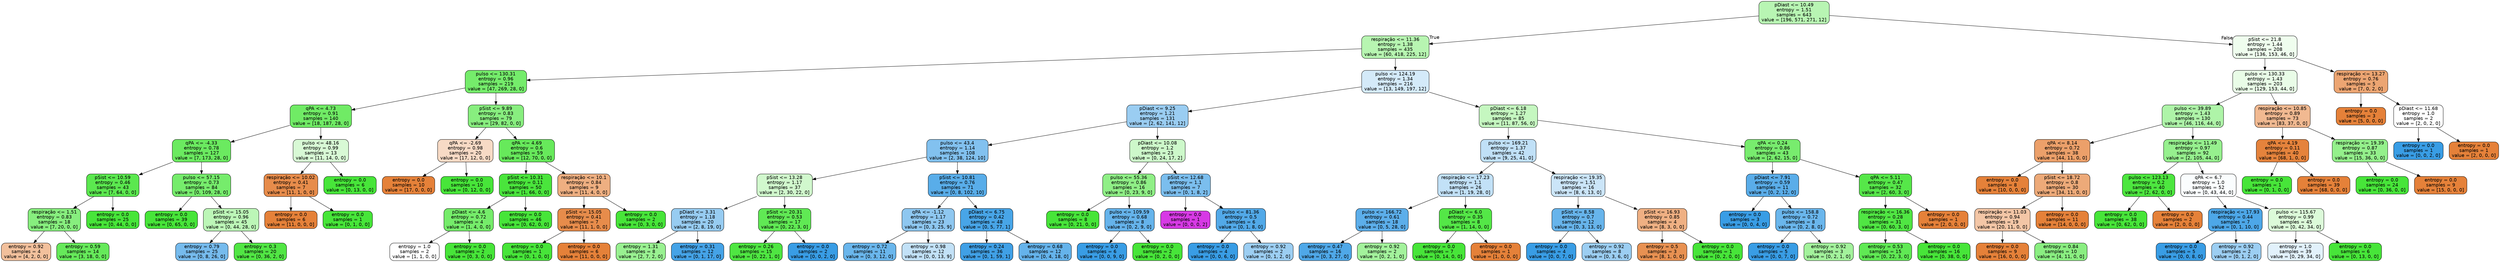 digraph Tree {
node [shape=box, style="filled, rounded", color="black", fontname="helvetica"] ;
edge [fontname="helvetica"] ;
0 [label="pDiast <= 10.49\nentropy = 1.51\nsamples = 643\nvalue = [196, 571, 271, 12]", fillcolor="#b8f5b3"] ;
1 [label="respiração <= 11.36\nentropy = 1.38\nsamples = 435\nvalue = [60, 418, 225, 12]", fillcolor="#b7f5b1"] ;
0 -> 1 [labeldistance=2.5, labelangle=45, headlabel="True"] ;
2 [label="pulso <= 130.31\nentropy = 0.96\nsamples = 219\nvalue = [47, 269, 28, 0]", fillcolor="#75ec6b"] ;
1 -> 2 ;
3 [label="qPA <= 4.73\nentropy = 0.91\nsamples = 140\nvalue = [18, 187, 28, 0]", fillcolor="#70eb65"] ;
2 -> 3 ;
4 [label="qPA <= -4.33\nentropy = 0.78\nsamples = 127\nvalue = [7, 173, 28, 0]", fillcolor="#6bea60"] ;
3 -> 4 ;
5 [label="pSist <= 10.59\nentropy = 0.46\nsamples = 43\nvalue = [7, 64, 0, 0]", fillcolor="#5be84f"] ;
4 -> 5 ;
6 [label="respiração <= 1.51\nentropy = 0.83\nsamples = 18\nvalue = [7, 20, 0, 0]", fillcolor="#87ee7e"] ;
5 -> 6 ;
7 [label="entropy = 0.92\nsamples = 4\nvalue = [4, 2, 0, 0]", fillcolor="#f2c09c"] ;
6 -> 7 ;
8 [label="entropy = 0.59\nsamples = 14\nvalue = [3, 18, 0, 0]", fillcolor="#66e95a"] ;
6 -> 8 ;
9 [label="entropy = 0.0\nsamples = 25\nvalue = [0, 44, 0, 0]", fillcolor="#47e539"] ;
5 -> 9 ;
10 [label="pulso <= 57.15\nentropy = 0.73\nsamples = 84\nvalue = [0, 109, 28, 0]", fillcolor="#76ec6c"] ;
4 -> 10 ;
11 [label="entropy = 0.0\nsamples = 39\nvalue = [0, 65, 0, 0]", fillcolor="#47e539"] ;
10 -> 11 ;
12 [label="pSist <= 15.05\nentropy = 0.96\nsamples = 45\nvalue = [0, 44, 28, 0]", fillcolor="#bcf6b7"] ;
10 -> 12 ;
13 [label="entropy = 0.79\nsamples = 25\nvalue = [0, 8, 26, 0]", fillcolor="#76bbed"] ;
12 -> 13 ;
14 [label="entropy = 0.3\nsamples = 20\nvalue = [0, 36, 2, 0]", fillcolor="#51e644"] ;
12 -> 14 ;
15 [label="pulso <= 48.16\nentropy = 0.99\nsamples = 13\nvalue = [11, 14, 0, 0]", fillcolor="#d8f9d5"] ;
3 -> 15 ;
16 [label="respiração <= 10.02\nentropy = 0.41\nsamples = 7\nvalue = [11, 1, 0, 0]", fillcolor="#e78c4b"] ;
15 -> 16 ;
17 [label="entropy = 0.0\nsamples = 6\nvalue = [11, 0, 0, 0]", fillcolor="#e58139"] ;
16 -> 17 ;
18 [label="entropy = 0.0\nsamples = 1\nvalue = [0, 1, 0, 0]", fillcolor="#47e539"] ;
16 -> 18 ;
19 [label="entropy = 0.0\nsamples = 6\nvalue = [0, 13, 0, 0]", fillcolor="#47e539"] ;
15 -> 19 ;
20 [label="pSist <= 9.89\nentropy = 0.83\nsamples = 79\nvalue = [29, 82, 0, 0]", fillcolor="#88ee7f"] ;
2 -> 20 ;
21 [label="qPA <= -2.69\nentropy = 0.98\nsamples = 20\nvalue = [17, 12, 0, 0]", fillcolor="#f7dac5"] ;
20 -> 21 ;
22 [label="entropy = 0.0\nsamples = 10\nvalue = [17, 0, 0, 0]", fillcolor="#e58139"] ;
21 -> 22 ;
23 [label="entropy = 0.0\nsamples = 10\nvalue = [0, 12, 0, 0]", fillcolor="#47e539"] ;
21 -> 23 ;
24 [label="qPA <= 4.69\nentropy = 0.6\nsamples = 59\nvalue = [12, 70, 0, 0]", fillcolor="#67e95b"] ;
20 -> 24 ;
25 [label="pSist <= 10.31\nentropy = 0.11\nsamples = 50\nvalue = [1, 66, 0, 0]", fillcolor="#4ae53c"] ;
24 -> 25 ;
26 [label="pDiast <= 4.6\nentropy = 0.72\nsamples = 4\nvalue = [1, 4, 0, 0]", fillcolor="#75ec6a"] ;
25 -> 26 ;
27 [label="entropy = 1.0\nsamples = 2\nvalue = [1, 1, 0, 0]", fillcolor="#ffffff"] ;
26 -> 27 ;
28 [label="entropy = 0.0\nsamples = 2\nvalue = [0, 3, 0, 0]", fillcolor="#47e539"] ;
26 -> 28 ;
29 [label="entropy = 0.0\nsamples = 46\nvalue = [0, 62, 0, 0]", fillcolor="#47e539"] ;
25 -> 29 ;
30 [label="respiração <= 10.1\nentropy = 0.84\nsamples = 9\nvalue = [11, 4, 0, 0]", fillcolor="#eeaf81"] ;
24 -> 30 ;
31 [label="pSist <= 15.05\nentropy = 0.41\nsamples = 7\nvalue = [11, 1, 0, 0]", fillcolor="#e78c4b"] ;
30 -> 31 ;
32 [label="entropy = 0.0\nsamples = 1\nvalue = [0, 1, 0, 0]", fillcolor="#47e539"] ;
31 -> 32 ;
33 [label="entropy = 0.0\nsamples = 6\nvalue = [11, 0, 0, 0]", fillcolor="#e58139"] ;
31 -> 33 ;
34 [label="entropy = 0.0\nsamples = 2\nvalue = [0, 3, 0, 0]", fillcolor="#47e539"] ;
30 -> 34 ;
35 [label="pulso <= 124.19\nentropy = 1.34\nsamples = 216\nvalue = [13, 149, 197, 12]", fillcolor="#d4eaf9"] ;
1 -> 35 ;
36 [label="pDiast <= 9.25\nentropy = 1.21\nsamples = 131\nvalue = [2, 62, 141, 12]", fillcolor="#9acdf2"] ;
35 -> 36 ;
37 [label="pulso <= 43.4\nentropy = 1.14\nsamples = 108\nvalue = [2, 38, 124, 10]", fillcolor="#82c1ef"] ;
36 -> 37 ;
38 [label="pSist <= 13.28\nentropy = 1.17\nsamples = 37\nvalue = [2, 30, 22, 0]", fillcolor="#d1f8cd"] ;
37 -> 38 ;
39 [label="pDiast <= 3.31\nentropy = 1.18\nsamples = 20\nvalue = [2, 8, 19, 0]", fillcolor="#97ccf1"] ;
38 -> 39 ;
40 [label="entropy = 1.31\nsamples = 8\nvalue = [2, 7, 2, 0]", fillcolor="#99f191"] ;
39 -> 40 ;
41 [label="entropy = 0.31\nsamples = 12\nvalue = [0, 1, 17, 0]", fillcolor="#45a3e7"] ;
39 -> 41 ;
42 [label="pSist <= 20.31\nentropy = 0.53\nsamples = 17\nvalue = [0, 22, 3, 0]", fillcolor="#60e954"] ;
38 -> 42 ;
43 [label="entropy = 0.26\nsamples = 15\nvalue = [0, 22, 1, 0]", fillcolor="#4fe642"] ;
42 -> 43 ;
44 [label="entropy = 0.0\nsamples = 2\nvalue = [0, 0, 2, 0]", fillcolor="#399de5"] ;
42 -> 44 ;
45 [label="pSist <= 10.81\nentropy = 0.76\nsamples = 71\nvalue = [0, 8, 102, 10]", fillcolor="#59ade9"] ;
37 -> 45 ;
46 [label="qPA <= -1.12\nentropy = 1.17\nsamples = 23\nvalue = [0, 3, 25, 9]", fillcolor="#8ec7f0"] ;
45 -> 46 ;
47 [label="entropy = 0.72\nsamples = 11\nvalue = [0, 3, 12, 0]", fillcolor="#6ab6ec"] ;
46 -> 47 ;
48 [label="entropy = 0.98\nsamples = 12\nvalue = [0, 0, 13, 9]", fillcolor="#c2e1f7"] ;
46 -> 48 ;
49 [label="pDiast <= 6.75\nentropy = 0.42\nsamples = 48\nvalue = [0, 5, 77, 1]", fillcolor="#48a5e7"] ;
45 -> 49 ;
50 [label="entropy = 0.24\nsamples = 36\nvalue = [0, 1, 59, 1]", fillcolor="#40a0e6"] ;
49 -> 50 ;
51 [label="entropy = 0.68\nsamples = 12\nvalue = [0, 4, 18, 0]", fillcolor="#65b3eb"] ;
49 -> 51 ;
52 [label="pDiast <= 10.08\nentropy = 1.2\nsamples = 23\nvalue = [0, 24, 17, 2]", fillcolor="#cdf8ca"] ;
36 -> 52 ;
53 [label="pulso <= 55.36\nentropy = 0.86\nsamples = 16\nvalue = [0, 23, 9, 0]", fillcolor="#8fef86"] ;
52 -> 53 ;
54 [label="entropy = 0.0\nsamples = 8\nvalue = [0, 21, 0, 0]", fillcolor="#47e539"] ;
53 -> 54 ;
55 [label="pulso <= 109.59\nentropy = 0.68\nsamples = 8\nvalue = [0, 2, 9, 0]", fillcolor="#65b3eb"] ;
53 -> 55 ;
56 [label="entropy = 0.0\nsamples = 6\nvalue = [0, 0, 9, 0]", fillcolor="#399de5"] ;
55 -> 56 ;
57 [label="entropy = 0.0\nsamples = 2\nvalue = [0, 2, 0, 0]", fillcolor="#47e539"] ;
55 -> 57 ;
58 [label="pSist <= 12.68\nentropy = 1.1\nsamples = 7\nvalue = [0, 1, 8, 2]", fillcolor="#7bbeee"] ;
52 -> 58 ;
59 [label="entropy = 0.0\nsamples = 1\nvalue = [0, 0, 0, 2]", fillcolor="#d739e5"] ;
58 -> 59 ;
60 [label="pulso <= 81.36\nentropy = 0.5\nsamples = 6\nvalue = [0, 1, 8, 0]", fillcolor="#52a9e8"] ;
58 -> 60 ;
61 [label="entropy = 0.0\nsamples = 4\nvalue = [0, 0, 6, 0]", fillcolor="#399de5"] ;
60 -> 61 ;
62 [label="entropy = 0.92\nsamples = 2\nvalue = [0, 1, 2, 0]", fillcolor="#9ccef2"] ;
60 -> 62 ;
63 [label="pDiast <= 6.18\nentropy = 1.27\nsamples = 85\nvalue = [11, 87, 56, 0]", fillcolor="#c5f7c0"] ;
35 -> 63 ;
64 [label="pulso <= 169.21\nentropy = 1.37\nsamples = 42\nvalue = [9, 25, 41, 0]", fillcolor="#c0e0f7"] ;
63 -> 64 ;
65 [label="respiração <= 17.23\nentropy = 1.1\nsamples = 26\nvalue = [1, 19, 28, 0]", fillcolor="#c2e1f7"] ;
64 -> 65 ;
66 [label="pulso <= 166.72\nentropy = 0.61\nsamples = 18\nvalue = [0, 5, 28, 0]", fillcolor="#5caeea"] ;
65 -> 66 ;
67 [label="entropy = 0.47\nsamples = 16\nvalue = [0, 3, 27, 0]", fillcolor="#4fa8e8"] ;
66 -> 67 ;
68 [label="entropy = 0.92\nsamples = 2\nvalue = [0, 2, 1, 0]", fillcolor="#a3f29c"] ;
66 -> 68 ;
69 [label="pDiast <= 6.0\nentropy = 0.35\nsamples = 8\nvalue = [1, 14, 0, 0]", fillcolor="#54e747"] ;
65 -> 69 ;
70 [label="entropy = 0.0\nsamples = 7\nvalue = [0, 14, 0, 0]", fillcolor="#47e539"] ;
69 -> 70 ;
71 [label="entropy = 0.0\nsamples = 1\nvalue = [1, 0, 0, 0]", fillcolor="#e58139"] ;
69 -> 71 ;
72 [label="respiração <= 19.35\nentropy = 1.51\nsamples = 16\nvalue = [8, 6, 13, 0]", fillcolor="#cbe5f8"] ;
64 -> 72 ;
73 [label="pSist <= 8.58\nentropy = 0.7\nsamples = 12\nvalue = [0, 3, 13, 0]", fillcolor="#67b4eb"] ;
72 -> 73 ;
74 [label="entropy = 0.0\nsamples = 4\nvalue = [0, 0, 7, 0]", fillcolor="#399de5"] ;
73 -> 74 ;
75 [label="entropy = 0.92\nsamples = 8\nvalue = [0, 3, 6, 0]", fillcolor="#9ccef2"] ;
73 -> 75 ;
76 [label="pSist <= 16.93\nentropy = 0.85\nsamples = 4\nvalue = [8, 3, 0, 0]", fillcolor="#efb083"] ;
72 -> 76 ;
77 [label="entropy = 0.5\nsamples = 3\nvalue = [8, 1, 0, 0]", fillcolor="#e89152"] ;
76 -> 77 ;
78 [label="entropy = 0.0\nsamples = 1\nvalue = [0, 2, 0, 0]", fillcolor="#47e539"] ;
76 -> 78 ;
79 [label="qPA <= 0.24\nentropy = 0.86\nsamples = 43\nvalue = [2, 62, 15, 0]", fillcolor="#78ec6e"] ;
63 -> 79 ;
80 [label="pDiast <= 7.91\nentropy = 0.59\nsamples = 11\nvalue = [0, 2, 12, 0]", fillcolor="#5aade9"] ;
79 -> 80 ;
81 [label="entropy = 0.0\nsamples = 3\nvalue = [0, 0, 4, 0]", fillcolor="#399de5"] ;
80 -> 81 ;
82 [label="pulso <= 158.8\nentropy = 0.72\nsamples = 8\nvalue = [0, 2, 8, 0]", fillcolor="#6ab6ec"] ;
80 -> 82 ;
83 [label="entropy = 0.0\nsamples = 5\nvalue = [0, 0, 7, 0]", fillcolor="#399de5"] ;
82 -> 83 ;
84 [label="entropy = 0.92\nsamples = 3\nvalue = [0, 2, 1, 0]", fillcolor="#a3f29c"] ;
82 -> 84 ;
85 [label="qPA <= 5.11\nentropy = 0.47\nsamples = 32\nvalue = [2, 60, 3, 0]", fillcolor="#56e749"] ;
79 -> 85 ;
86 [label="respiração <= 16.36\nentropy = 0.28\nsamples = 31\nvalue = [0, 60, 3, 0]", fillcolor="#50e643"] ;
85 -> 86 ;
87 [label="entropy = 0.53\nsamples = 15\nvalue = [0, 22, 3, 0]", fillcolor="#60e954"] ;
86 -> 87 ;
88 [label="entropy = 0.0\nsamples = 16\nvalue = [0, 38, 0, 0]", fillcolor="#47e539"] ;
86 -> 88 ;
89 [label="entropy = 0.0\nsamples = 1\nvalue = [2, 0, 0, 0]", fillcolor="#e58139"] ;
85 -> 89 ;
90 [label="pSist <= 21.8\nentropy = 1.44\nsamples = 208\nvalue = [136, 153, 46, 0]", fillcolor="#effdee"] ;
0 -> 90 [labeldistance=2.5, labelangle=-45, headlabel="False"] ;
91 [label="pulso <= 130.33\nentropy = 1.43\nsamples = 203\nvalue = [129, 153, 44, 0]", fillcolor="#e9fce7"] ;
90 -> 91 ;
92 [label="pulso <= 39.89\nentropy = 1.43\nsamples = 130\nvalue = [46, 116, 44, 0]", fillcolor="#aef4a8"] ;
91 -> 92 ;
93 [label="qPA <= 8.14\nentropy = 0.72\nsamples = 38\nvalue = [44, 11, 0, 0]", fillcolor="#eca06a"] ;
92 -> 93 ;
94 [label="entropy = 0.0\nsamples = 8\nvalue = [10, 0, 0, 0]", fillcolor="#e58139"] ;
93 -> 94 ;
95 [label="pSist <= 18.72\nentropy = 0.8\nsamples = 30\nvalue = [34, 11, 0, 0]", fillcolor="#edaa79"] ;
93 -> 95 ;
96 [label="respiração <= 11.03\nentropy = 0.94\nsamples = 19\nvalue = [20, 11, 0, 0]", fillcolor="#f3c6a6"] ;
95 -> 96 ;
97 [label="entropy = 0.0\nsamples = 9\nvalue = [16, 0, 0, 0]", fillcolor="#e58139"] ;
96 -> 97 ;
98 [label="entropy = 0.84\nsamples = 10\nvalue = [4, 11, 0, 0]", fillcolor="#8aee81"] ;
96 -> 98 ;
99 [label="entropy = 0.0\nsamples = 11\nvalue = [14, 0, 0, 0]", fillcolor="#e58139"] ;
95 -> 99 ;
100 [label="respiração <= 11.49\nentropy = 0.97\nsamples = 92\nvalue = [2, 105, 44, 0]", fillcolor="#96f08e"] ;
92 -> 100 ;
101 [label="pulso <= 123.13\nentropy = 0.2\nsamples = 40\nvalue = [2, 62, 0, 0]", fillcolor="#4de63f"] ;
100 -> 101 ;
102 [label="entropy = 0.0\nsamples = 38\nvalue = [0, 62, 0, 0]", fillcolor="#47e539"] ;
101 -> 102 ;
103 [label="entropy = 0.0\nsamples = 2\nvalue = [2, 0, 0, 0]", fillcolor="#e58139"] ;
101 -> 103 ;
104 [label="qPA <= 6.7\nentropy = 1.0\nsamples = 52\nvalue = [0, 43, 44, 0]", fillcolor="#fafdfe"] ;
100 -> 104 ;
105 [label="respiração <= 17.93\nentropy = 0.44\nsamples = 7\nvalue = [0, 1, 10, 0]", fillcolor="#4da7e8"] ;
104 -> 105 ;
106 [label="entropy = 0.0\nsamples = 5\nvalue = [0, 0, 8, 0]", fillcolor="#399de5"] ;
105 -> 106 ;
107 [label="entropy = 0.92\nsamples = 2\nvalue = [0, 1, 2, 0]", fillcolor="#9ccef2"] ;
105 -> 107 ;
108 [label="pulso <= 115.67\nentropy = 0.99\nsamples = 45\nvalue = [0, 42, 34, 0]", fillcolor="#dcfad9"] ;
104 -> 108 ;
109 [label="entropy = 1.0\nsamples = 39\nvalue = [0, 29, 34, 0]", fillcolor="#e2f1fb"] ;
108 -> 109 ;
110 [label="entropy = 0.0\nsamples = 6\nvalue = [0, 13, 0, 0]", fillcolor="#47e539"] ;
108 -> 110 ;
111 [label="respiração <= 10.85\nentropy = 0.89\nsamples = 73\nvalue = [83, 37, 0, 0]", fillcolor="#f1b991"] ;
91 -> 111 ;
112 [label="qPA <= 4.19\nentropy = 0.11\nsamples = 40\nvalue = [68, 1, 0, 0]", fillcolor="#e5833c"] ;
111 -> 112 ;
113 [label="entropy = 0.0\nsamples = 1\nvalue = [0, 1, 0, 0]", fillcolor="#47e539"] ;
112 -> 113 ;
114 [label="entropy = 0.0\nsamples = 39\nvalue = [68, 0, 0, 0]", fillcolor="#e58139"] ;
112 -> 114 ;
115 [label="respiração <= 19.39\nentropy = 0.87\nsamples = 33\nvalue = [15, 36, 0, 0]", fillcolor="#94f08b"] ;
111 -> 115 ;
116 [label="entropy = 0.0\nsamples = 24\nvalue = [0, 36, 0, 0]", fillcolor="#47e539"] ;
115 -> 116 ;
117 [label="entropy = 0.0\nsamples = 9\nvalue = [15, 0, 0, 0]", fillcolor="#e58139"] ;
115 -> 117 ;
118 [label="respiração <= 13.27\nentropy = 0.76\nsamples = 5\nvalue = [7, 0, 2, 0]", fillcolor="#eca572"] ;
90 -> 118 ;
119 [label="entropy = 0.0\nsamples = 3\nvalue = [5, 0, 0, 0]", fillcolor="#e58139"] ;
118 -> 119 ;
120 [label="pDiast <= 11.68\nentropy = 1.0\nsamples = 2\nvalue = [2, 0, 2, 0]", fillcolor="#ffffff"] ;
118 -> 120 ;
121 [label="entropy = 0.0\nsamples = 1\nvalue = [0, 0, 2, 0]", fillcolor="#399de5"] ;
120 -> 121 ;
122 [label="entropy = 0.0\nsamples = 1\nvalue = [2, 0, 0, 0]", fillcolor="#e58139"] ;
120 -> 122 ;
}